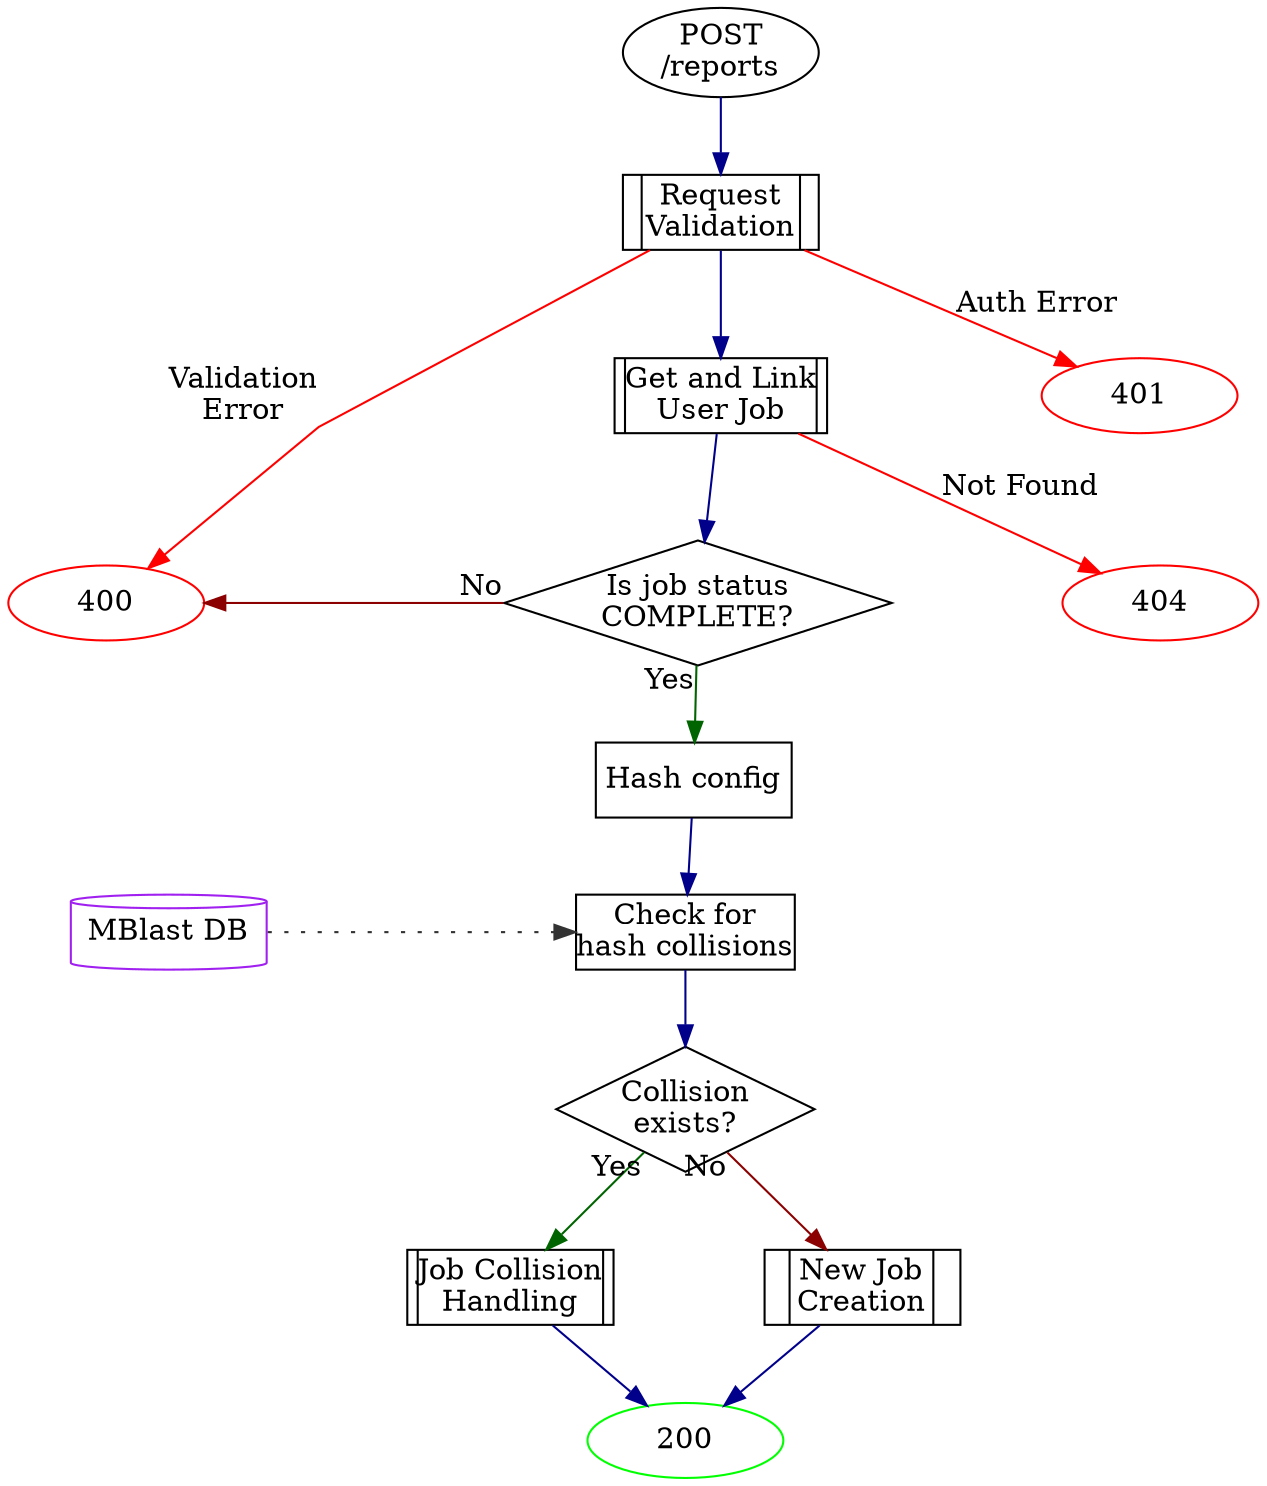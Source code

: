 digraph {
  graph [nodesep=1, splines=line]
  node  [margin=0, shape=rect, width=1.3]
  edge  [color=darkblue]


  //
  // Nodes
  //
  Start              [label="POST\n/reports", shape=oval]
  ValidateRequest    [label="|Request\nValidation|", shape=record]
  LookupUserJob      [label="|Get and Link\nUser Job|", shape=record]
  IsJobCompleted     [label="Is job status\nCOMPLETE?", shape=diamond]
  HashConfig         [label="Hash config"]
  CheckForCollision  [label="Check for\nhash collisions"]
  CollisionExists    [label="Collision\nexists?", shape=diamond]
  HandleJobCollision [label="|Job Collision\nHandling|", shape=record]
  HandleNewJobCreation [label="|New Job\nCreation|", shape=record]

  DB [label="MBlast DB", shape=cylinder, color=purple]


  // Response Codes
  {
    node [shape=oval, color=red]

    200 [color=green]
    400
    401
    404
  }


  //
  // Edges
  //
  Start                -> ValidateRequest

  ValidateRequest      -> LookupUserJob
  ValidateRequest      -> 400                  [label="Validation\nError", color=red]
  ValidateRequest      -> 401                  [label="Auth Error", color=red]

  LookupUserJob        -> IsJobCompleted
  LookupUserJob        -> 404                  [label="Not Found", color=red]

  IsJobCompleted       -> HashConfig           [taillabel="Yes", color=darkgreen]
  400                  -> IsJobCompleted       [headlabel="No", color=darkred, dir=back]

  HashConfig           -> CheckForCollision

  DB                   -> CheckForCollision    [style=dotted, color="#333333 "]
  CheckForCollision    -> CollisionExists

  CollisionExists      -> HandleJobCollision   [taillabel="Yes", color=darkgreen]
  CollisionExists      -> HandleNewJobCreation [taillabel="No", color=darkred]

  HandleJobCollision   -> 200
  HandleNewJobCreation -> 200


  //
  // Formatting
  //
  {
    edge [style=invis]
    401 -> 404
    400 -> DB
  }

  {
    graph [rank=same]
    DB
    CheckForCollision
  }

  {
    graph [rank=same]
    400
    IsJobCompleted
  }
}